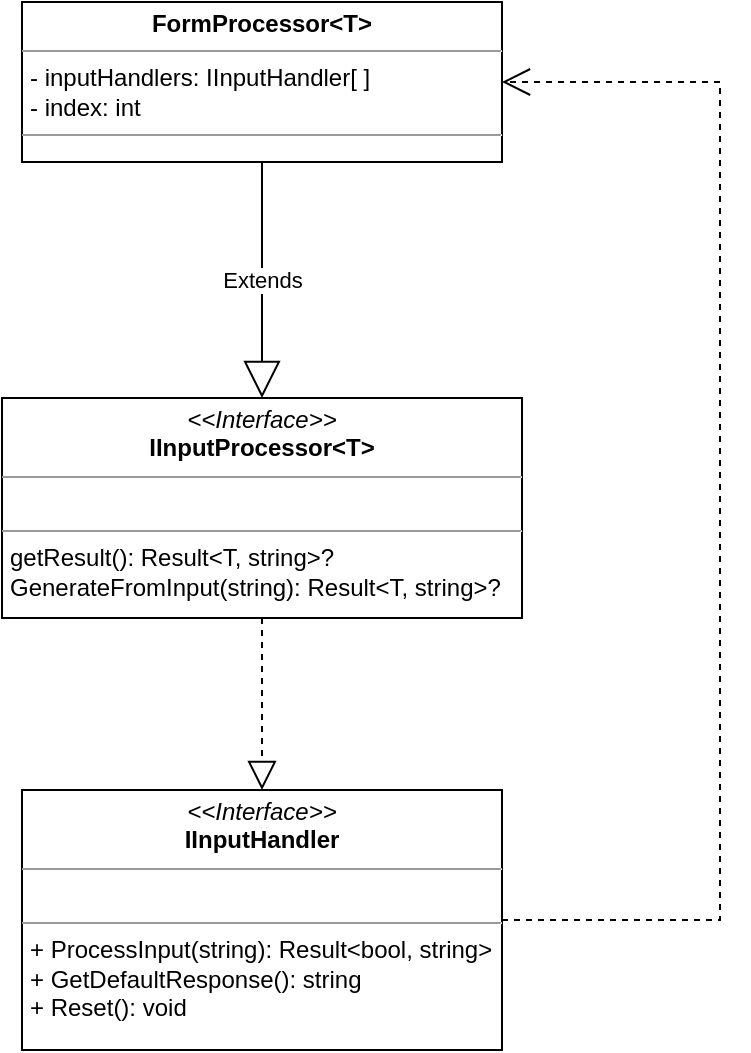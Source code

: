 <mxfile>
    <diagram id="OQ4gnEwI9LGTIUjyEaVl" name="Page-1">
        <mxGraphModel dx="589" dy="430" grid="0" gridSize="10" guides="1" tooltips="1" connect="1" arrows="1" fold="1" page="1" pageScale="1" pageWidth="850" pageHeight="1100" math="0" shadow="0">
            <root>
                <mxCell id="0"/>
                <mxCell id="1" parent="0"/>
                <mxCell id="2" value="&lt;p style=&quot;margin: 0px ; margin-top: 4px ; text-align: center&quot;&gt;&lt;i&gt;&amp;lt;&amp;lt;Interface&amp;gt;&amp;gt;&lt;/i&gt;&lt;br&gt;&lt;b&gt;IInputHandler&lt;/b&gt;&lt;/p&gt;&lt;hr size=&quot;1&quot;&gt;&lt;p style=&quot;margin: 0px ; margin-left: 4px&quot;&gt;&lt;br&gt;&lt;/p&gt;&lt;hr size=&quot;1&quot;&gt;&lt;p style=&quot;margin: 0px ; margin-left: 4px&quot;&gt;+ ProcessInput(string): Result&amp;lt;bool, string&amp;gt;&lt;/p&gt;&lt;p style=&quot;margin: 0px ; margin-left: 4px&quot;&gt;+ GetDefaultResponse(): string&lt;br&gt;&lt;/p&gt;&lt;p style=&quot;margin: 0px ; margin-left: 4px&quot;&gt;+ Reset(): void&lt;br&gt;&lt;/p&gt;" style="verticalAlign=top;align=left;overflow=fill;fontSize=12;fontFamily=Helvetica;html=1;" vertex="1" parent="1">
                    <mxGeometry x="160" y="517" width="240" height="130" as="geometry"/>
                </mxCell>
                <mxCell id="3" value="&lt;p style=&quot;margin: 0px ; margin-top: 4px ; text-align: center&quot;&gt;&lt;i&gt;&amp;lt;&amp;lt;Interface&amp;gt;&amp;gt;&lt;/i&gt;&lt;br&gt;&lt;b&gt;IInputProcessor&amp;lt;T&amp;gt;&lt;/b&gt;&lt;/p&gt;&lt;hr size=&quot;1&quot;&gt;&lt;p style=&quot;margin: 0px ; margin-left: 4px&quot;&gt;&lt;br&gt;&lt;/p&gt;&lt;hr size=&quot;1&quot;&gt;&lt;p style=&quot;margin: 0px ; margin-left: 4px&quot;&gt;getResult(): Result&amp;lt;T, string&amp;gt;?&lt;/p&gt;&lt;p style=&quot;margin: 0px ; margin-left: 4px&quot;&gt;GenerateFromInput(string): Result&amp;lt;T, string&amp;gt;?&lt;/p&gt;&lt;p style=&quot;margin: 0px ; margin-left: 4px&quot;&gt;&lt;br&gt;&lt;/p&gt;" style="verticalAlign=top;align=left;overflow=fill;fontSize=12;fontFamily=Helvetica;html=1;" vertex="1" parent="1">
                    <mxGeometry x="150" y="321" width="260" height="110" as="geometry"/>
                </mxCell>
                <mxCell id="4" value="&lt;p style=&quot;margin: 0px ; margin-top: 4px ; text-align: center&quot;&gt;&lt;b&gt;FormProcessor&amp;lt;T&amp;gt;&lt;/b&gt;&lt;/p&gt;&lt;hr size=&quot;1&quot;&gt;&lt;p style=&quot;margin: 0px ; margin-left: 4px&quot;&gt;- inputHandlers: IInputHandler[ ]&lt;/p&gt;&lt;p style=&quot;margin: 0px ; margin-left: 4px&quot;&gt;- index: int&lt;/p&gt;&lt;hr size=&quot;1&quot;&gt;&lt;p style=&quot;margin: 0px ; margin-left: 4px&quot;&gt;&lt;br&gt;&lt;/p&gt;" style="verticalAlign=top;align=left;overflow=fill;fontSize=12;fontFamily=Helvetica;html=1;" vertex="1" parent="1">
                    <mxGeometry x="160" y="123" width="240" height="80" as="geometry"/>
                </mxCell>
                <mxCell id="5" value="" style="endArrow=block;dashed=1;endFill=0;endSize=12;html=1;" edge="1" parent="1" source="3" target="2">
                    <mxGeometry width="160" relative="1" as="geometry">
                        <mxPoint x="285" y="364" as="sourcePoint"/>
                        <mxPoint x="384" y="324" as="targetPoint"/>
                    </mxGeometry>
                </mxCell>
                <mxCell id="6" value="Extends" style="endArrow=block;endSize=16;endFill=0;html=1;" edge="1" parent="1" source="4" target="3">
                    <mxGeometry width="160" relative="1" as="geometry">
                        <mxPoint x="224" y="324" as="sourcePoint"/>
                        <mxPoint x="309" y="380" as="targetPoint"/>
                    </mxGeometry>
                </mxCell>
                <mxCell id="7" value="" style="endArrow=open;endSize=12;dashed=1;html=1;rounded=0;" edge="1" parent="1" source="2" target="4">
                    <mxGeometry width="160" relative="1" as="geometry">
                        <mxPoint x="266" y="402" as="sourcePoint"/>
                        <mxPoint x="556" y="382" as="targetPoint"/>
                        <Array as="points">
                            <mxPoint x="509" y="582"/>
                            <mxPoint x="509" y="163"/>
                        </Array>
                    </mxGeometry>
                </mxCell>
            </root>
        </mxGraphModel>
    </diagram>
</mxfile>